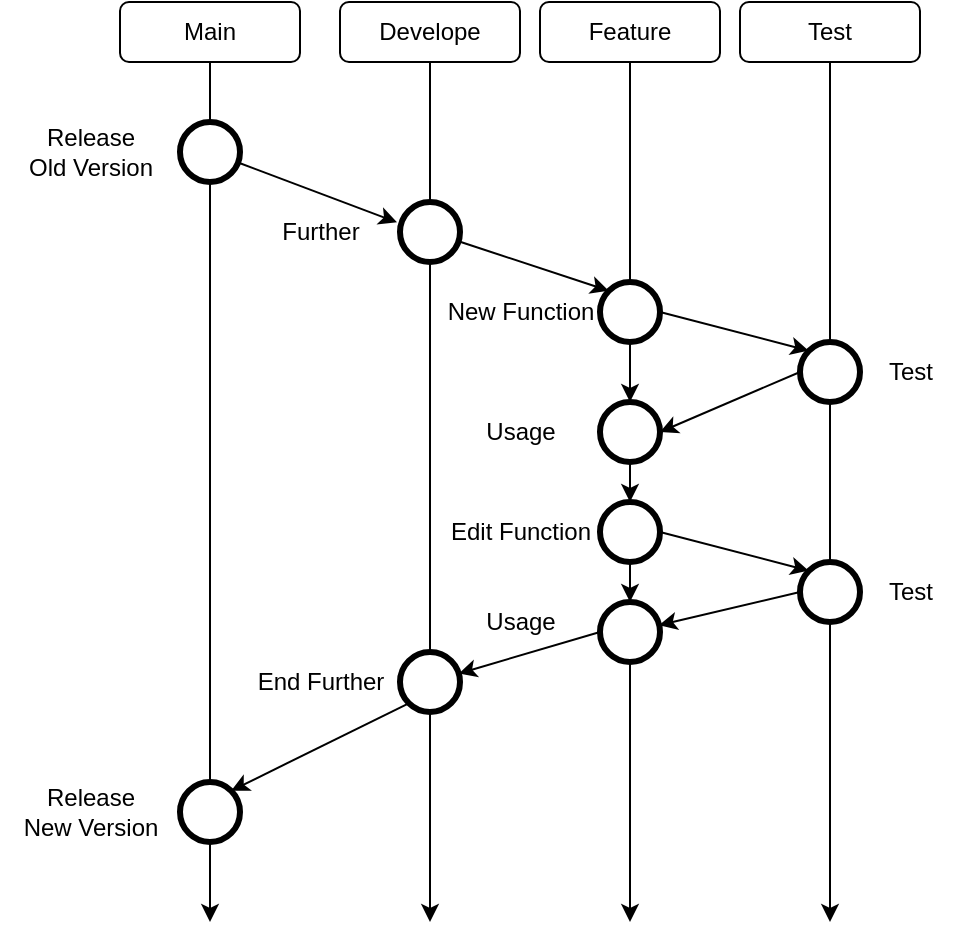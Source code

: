 <mxfile version="20.8.10" type="google"><diagram name="Page-1" id="2a216829-ef6e-dabb-86c1-c78162f3ba2b"><mxGraphModel grid="1" page="1" gridSize="10" guides="1" tooltips="1" connect="1" arrows="1" fold="1" pageScale="1" pageWidth="850" pageHeight="1100" background="none" math="0" shadow="0"><root><mxCell id="0"/><mxCell id="1" parent="0"/><mxCell id="vCc7M-qVXhwPRmDVzS7W-9" style="edgeStyle=orthogonalEdgeStyle;rounded=0;orthogonalLoop=1;jettySize=auto;html=1;startArrow=none;" edge="1" parent="1" source="vCc7M-qVXhwPRmDVzS7W-16"><mxGeometry relative="1" as="geometry"><mxPoint x="125" y="510" as="targetPoint"/></mxGeometry></mxCell><mxCell id="vCc7M-qVXhwPRmDVzS7W-1" value="Main" style="shape=ext;rounded=1;html=1;whiteSpace=wrap;" vertex="1" parent="1"><mxGeometry x="80" y="50" width="90" height="30" as="geometry"/></mxCell><mxCell id="vCc7M-qVXhwPRmDVzS7W-10" style="edgeStyle=orthogonalEdgeStyle;rounded=0;orthogonalLoop=1;jettySize=auto;html=1;startArrow=none;" edge="1" parent="1" source="vCc7M-qVXhwPRmDVzS7W-32"><mxGeometry relative="1" as="geometry"><mxPoint x="235" y="510" as="targetPoint"/></mxGeometry></mxCell><mxCell id="vCc7M-qVXhwPRmDVzS7W-5" value="Develope" style="shape=ext;rounded=1;html=1;whiteSpace=wrap;" vertex="1" parent="1"><mxGeometry x="190" y="50" width="90" height="30" as="geometry"/></mxCell><mxCell id="vCc7M-qVXhwPRmDVzS7W-35" style="edgeStyle=none;rounded=0;orthogonalLoop=1;jettySize=auto;html=1;startArrow=none;" edge="1" parent="1" source="vCc7M-qVXhwPRmDVzS7W-51"><mxGeometry relative="1" as="geometry"><mxPoint x="435" y="510" as="targetPoint"/></mxGeometry></mxCell><mxCell id="vCc7M-qVXhwPRmDVzS7W-8" value="Test" style="shape=ext;rounded=1;html=1;whiteSpace=wrap;" vertex="1" parent="1"><mxGeometry x="390" y="50" width="90" height="30" as="geometry"/></mxCell><mxCell id="vCc7M-qVXhwPRmDVzS7W-13" value="" style="edgeStyle=orthogonalEdgeStyle;rounded=0;orthogonalLoop=1;jettySize=auto;html=1;endArrow=none;" edge="1" parent="1" source="vCc7M-qVXhwPRmDVzS7W-5" target="vCc7M-qVXhwPRmDVzS7W-12"><mxGeometry relative="1" as="geometry"><mxPoint x="235" y="510" as="targetPoint"/><mxPoint x="235" y="80" as="sourcePoint"/></mxGeometry></mxCell><mxCell id="vCc7M-qVXhwPRmDVzS7W-40" style="edgeStyle=none;rounded=0;orthogonalLoop=1;jettySize=auto;html=1;entryX=0.145;entryY=0.145;entryDx=0;entryDy=0;entryPerimeter=0;" edge="1" parent="1" source="vCc7M-qVXhwPRmDVzS7W-12" target="vCc7M-qVXhwPRmDVzS7W-14"><mxGeometry relative="1" as="geometry"><mxPoint x="310" y="190" as="targetPoint"/></mxGeometry></mxCell><mxCell id="vCc7M-qVXhwPRmDVzS7W-61" style="edgeStyle=none;rounded=0;orthogonalLoop=1;jettySize=auto;html=1;exitX=0.5;exitY=1;exitDx=0;exitDy=0;strokeColor=default;endArrow=none;endFill=0;entryX=0.5;entryY=0;entryDx=0;entryDy=0;" edge="1" parent="1" source="vCc7M-qVXhwPRmDVzS7W-12" target="vCc7M-qVXhwPRmDVzS7W-32"><mxGeometry relative="1" as="geometry"><mxPoint x="235.167" y="370" as="targetPoint"/></mxGeometry></mxCell><mxCell id="vCc7M-qVXhwPRmDVzS7W-12" value="" style="shape=mxgraph.bpmn.shape;html=1;verticalLabelPosition=bottom;labelBackgroundColor=#ffffff;verticalAlign=top;perimeter=ellipsePerimeter;outline=end;symbol=general;" vertex="1" parent="1"><mxGeometry x="220" y="150" width="30" height="30" as="geometry"/></mxCell><mxCell id="vCc7M-qVXhwPRmDVzS7W-17" value="" style="edgeStyle=orthogonalEdgeStyle;rounded=0;orthogonalLoop=1;jettySize=auto;html=1;endArrow=none;startArrow=none;" edge="1" parent="1" source="vCc7M-qVXhwPRmDVzS7W-25" target="vCc7M-qVXhwPRmDVzS7W-16"><mxGeometry relative="1" as="geometry"><mxPoint x="125" y="510" as="targetPoint"/><mxPoint x="125" y="80" as="sourcePoint"/></mxGeometry></mxCell><mxCell id="vCc7M-qVXhwPRmDVzS7W-16" value="" style="shape=mxgraph.bpmn.shape;html=1;verticalLabelPosition=bottom;labelBackgroundColor=#ffffff;verticalAlign=top;perimeter=ellipsePerimeter;outline=end;symbol=general;" vertex="1" parent="1"><mxGeometry x="110" y="440" width="30" height="30" as="geometry"/></mxCell><mxCell id="vCc7M-qVXhwPRmDVzS7W-26" value="" style="edgeStyle=orthogonalEdgeStyle;rounded=0;orthogonalLoop=1;jettySize=auto;html=1;endArrow=none;" edge="1" parent="1" source="vCc7M-qVXhwPRmDVzS7W-1" target="vCc7M-qVXhwPRmDVzS7W-25"><mxGeometry relative="1" as="geometry"><mxPoint x="125" y="395" as="targetPoint"/><mxPoint x="125" y="80" as="sourcePoint"/></mxGeometry></mxCell><mxCell id="vCc7M-qVXhwPRmDVzS7W-27" style="edgeStyle=none;rounded=0;orthogonalLoop=1;jettySize=auto;html=1;entryX=-0.05;entryY=0.339;entryDx=0;entryDy=0;entryPerimeter=0;" edge="1" parent="1" source="vCc7M-qVXhwPRmDVzS7W-25" target="vCc7M-qVXhwPRmDVzS7W-12"><mxGeometry relative="1" as="geometry"/></mxCell><mxCell id="vCc7M-qVXhwPRmDVzS7W-25" value="" style="shape=mxgraph.bpmn.shape;html=1;verticalLabelPosition=bottom;labelBackgroundColor=#ffffff;verticalAlign=top;perimeter=ellipsePerimeter;outline=end;symbol=general;" vertex="1" parent="1"><mxGeometry x="110" y="110" width="30" height="30" as="geometry"/></mxCell><mxCell id="vCc7M-qVXhwPRmDVzS7W-62" style="edgeStyle=none;curved=1;orthogonalLoop=1;jettySize=auto;html=1;exitX=0.145;exitY=0.855;exitDx=0;exitDy=0;exitPerimeter=0;entryX=0.855;entryY=0.145;entryDx=0;entryDy=0;entryPerimeter=0;strokeColor=default;endArrow=classic;endFill=1;" edge="1" parent="1" source="vCc7M-qVXhwPRmDVzS7W-32" target="vCc7M-qVXhwPRmDVzS7W-16"><mxGeometry relative="1" as="geometry"/></mxCell><mxCell id="vCc7M-qVXhwPRmDVzS7W-32" value="" style="shape=mxgraph.bpmn.shape;html=1;verticalLabelPosition=bottom;labelBackgroundColor=#ffffff;verticalAlign=top;perimeter=ellipsePerimeter;outline=end;symbol=general;" vertex="1" parent="1"><mxGeometry x="220" y="375" width="30" height="30" as="geometry"/></mxCell><mxCell id="vCc7M-qVXhwPRmDVzS7W-36" value="Feature" style="shape=ext;rounded=1;html=1;whiteSpace=wrap;" vertex="1" parent="1"><mxGeometry x="290" y="50" width="90" height="30" as="geometry"/></mxCell><mxCell id="vCc7M-qVXhwPRmDVzS7W-37" style="edgeStyle=none;rounded=0;orthogonalLoop=1;jettySize=auto;html=1;startArrow=none;" edge="1" parent="1" source="vCc7M-qVXhwPRmDVzS7W-53"><mxGeometry relative="1" as="geometry"><mxPoint x="335" y="510" as="targetPoint"/></mxGeometry></mxCell><mxCell id="vCc7M-qVXhwPRmDVzS7W-38" value="" style="edgeStyle=none;rounded=0;orthogonalLoop=1;jettySize=auto;html=1;endArrow=none;" edge="1" parent="1" source="vCc7M-qVXhwPRmDVzS7W-36" target="vCc7M-qVXhwPRmDVzS7W-14"><mxGeometry relative="1" as="geometry"><mxPoint x="335" y="510" as="targetPoint"/><mxPoint x="335" y="80" as="sourcePoint"/></mxGeometry></mxCell><mxCell id="vCc7M-qVXhwPRmDVzS7W-46" style="edgeStyle=none;rounded=0;orthogonalLoop=1;jettySize=auto;html=1;exitX=1;exitY=0.5;exitDx=0;exitDy=0;entryX=0.145;entryY=0.145;entryDx=0;entryDy=0;entryPerimeter=0;" edge="1" parent="1" source="vCc7M-qVXhwPRmDVzS7W-14" target="vCc7M-qVXhwPRmDVzS7W-41"><mxGeometry relative="1" as="geometry"/></mxCell><mxCell id="vCc7M-qVXhwPRmDVzS7W-57" style="edgeStyle=none;rounded=0;orthogonalLoop=1;jettySize=auto;html=1;exitX=0.5;exitY=1;exitDx=0;exitDy=0;entryX=0.5;entryY=0;entryDx=0;entryDy=0;" edge="1" parent="1" source="vCc7M-qVXhwPRmDVzS7W-14" target="vCc7M-qVXhwPRmDVzS7W-30"><mxGeometry relative="1" as="geometry"/></mxCell><mxCell id="vCc7M-qVXhwPRmDVzS7W-14" value="" style="shape=mxgraph.bpmn.shape;html=1;verticalLabelPosition=bottom;labelBackgroundColor=#ffffff;verticalAlign=top;perimeter=ellipsePerimeter;outline=end;symbol=general;" vertex="1" parent="1"><mxGeometry x="320" y="190" width="30" height="30" as="geometry"/></mxCell><mxCell id="vCc7M-qVXhwPRmDVzS7W-42" value="" style="edgeStyle=none;rounded=0;orthogonalLoop=1;jettySize=auto;html=1;endArrow=none;" edge="1" parent="1" source="vCc7M-qVXhwPRmDVzS7W-8" target="vCc7M-qVXhwPRmDVzS7W-41"><mxGeometry relative="1" as="geometry"><mxPoint x="435" y="510" as="targetPoint"/><mxPoint x="435" y="80" as="sourcePoint"/></mxGeometry></mxCell><mxCell id="vCc7M-qVXhwPRmDVzS7W-48" style="edgeStyle=none;rounded=0;orthogonalLoop=1;jettySize=auto;html=1;exitX=0;exitY=0.5;exitDx=0;exitDy=0;entryX=1;entryY=0.5;entryDx=0;entryDy=0;" edge="1" parent="1" source="vCc7M-qVXhwPRmDVzS7W-41" target="vCc7M-qVXhwPRmDVzS7W-30"><mxGeometry relative="1" as="geometry"/></mxCell><mxCell id="vCc7M-qVXhwPRmDVzS7W-41" value="" style="shape=mxgraph.bpmn.shape;html=1;verticalLabelPosition=bottom;labelBackgroundColor=#ffffff;verticalAlign=top;perimeter=ellipsePerimeter;outline=end;symbol=general;" vertex="1" parent="1"><mxGeometry x="420" y="220" width="30" height="30" as="geometry"/></mxCell><mxCell id="vCc7M-qVXhwPRmDVzS7W-58" style="edgeStyle=none;rounded=0;orthogonalLoop=1;jettySize=auto;html=1;exitX=0.5;exitY=1;exitDx=0;exitDy=0;entryX=0.5;entryY=0;entryDx=0;entryDy=0;" edge="1" parent="1" source="vCc7M-qVXhwPRmDVzS7W-30" target="vCc7M-qVXhwPRmDVzS7W-49"><mxGeometry relative="1" as="geometry"/></mxCell><mxCell id="vCc7M-qVXhwPRmDVzS7W-30" value="" style="shape=mxgraph.bpmn.shape;html=1;verticalLabelPosition=bottom;labelBackgroundColor=#ffffff;verticalAlign=top;perimeter=ellipsePerimeter;outline=end;symbol=general;" vertex="1" parent="1"><mxGeometry x="320" y="250" width="30" height="30" as="geometry"/></mxCell><mxCell id="vCc7M-qVXhwPRmDVzS7W-55" style="edgeStyle=none;rounded=0;orthogonalLoop=1;jettySize=auto;html=1;exitX=1;exitY=0.5;exitDx=0;exitDy=0;entryX=0.145;entryY=0.145;entryDx=0;entryDy=0;entryPerimeter=0;" edge="1" parent="1" source="vCc7M-qVXhwPRmDVzS7W-49" target="vCc7M-qVXhwPRmDVzS7W-51"><mxGeometry relative="1" as="geometry"/></mxCell><mxCell id="vCc7M-qVXhwPRmDVzS7W-59" style="edgeStyle=none;rounded=0;orthogonalLoop=1;jettySize=auto;html=1;exitX=0.5;exitY=1;exitDx=0;exitDy=0;entryX=0.5;entryY=0;entryDx=0;entryDy=0;" edge="1" parent="1" source="vCc7M-qVXhwPRmDVzS7W-49" target="vCc7M-qVXhwPRmDVzS7W-53"><mxGeometry relative="1" as="geometry"/></mxCell><mxCell id="vCc7M-qVXhwPRmDVzS7W-49" value="" style="shape=mxgraph.bpmn.shape;html=1;verticalLabelPosition=bottom;labelBackgroundColor=#ffffff;verticalAlign=top;perimeter=ellipsePerimeter;outline=end;symbol=general;" vertex="1" parent="1"><mxGeometry x="320" y="300" width="30" height="30" as="geometry"/></mxCell><mxCell id="vCc7M-qVXhwPRmDVzS7W-52" value="" style="edgeStyle=none;rounded=0;orthogonalLoop=1;jettySize=auto;html=1;startArrow=none;endArrow=none;" edge="1" parent="1" source="vCc7M-qVXhwPRmDVzS7W-41" target="vCc7M-qVXhwPRmDVzS7W-51"><mxGeometry relative="1" as="geometry"><mxPoint x="435" y="510" as="targetPoint"/><mxPoint x="435" y="250" as="sourcePoint"/></mxGeometry></mxCell><mxCell id="vCc7M-qVXhwPRmDVzS7W-56" style="edgeStyle=none;rounded=0;orthogonalLoop=1;jettySize=auto;html=1;exitX=0;exitY=0.5;exitDx=0;exitDy=0;" edge="1" parent="1" source="vCc7M-qVXhwPRmDVzS7W-51" target="vCc7M-qVXhwPRmDVzS7W-53"><mxGeometry relative="1" as="geometry"/></mxCell><mxCell id="vCc7M-qVXhwPRmDVzS7W-51" value="" style="shape=mxgraph.bpmn.shape;html=1;verticalLabelPosition=bottom;labelBackgroundColor=#ffffff;verticalAlign=top;perimeter=ellipsePerimeter;outline=end;symbol=general;" vertex="1" parent="1"><mxGeometry x="420" y="330" width="30" height="30" as="geometry"/></mxCell><mxCell id="vCc7M-qVXhwPRmDVzS7W-60" style="edgeStyle=none;rounded=0;orthogonalLoop=1;jettySize=auto;html=1;exitX=0;exitY=0.5;exitDx=0;exitDy=0;" edge="1" parent="1" source="vCc7M-qVXhwPRmDVzS7W-53" target="vCc7M-qVXhwPRmDVzS7W-32"><mxGeometry relative="1" as="geometry"/></mxCell><mxCell id="vCc7M-qVXhwPRmDVzS7W-53" value="" style="shape=mxgraph.bpmn.shape;html=1;verticalLabelPosition=bottom;labelBackgroundColor=#ffffff;verticalAlign=top;perimeter=ellipsePerimeter;outline=end;symbol=general;" vertex="1" parent="1"><mxGeometry x="320" y="350" width="30" height="30" as="geometry"/></mxCell><mxCell id="vCc7M-qVXhwPRmDVzS7W-63" value="Release&lt;br&gt;New Version" style="text;html=1;align=center;verticalAlign=middle;resizable=0;points=[];autosize=1;strokeColor=none;fillColor=none;" vertex="1" parent="1"><mxGeometry x="20" y="435" width="90" height="40" as="geometry"/></mxCell><mxCell id="vCc7M-qVXhwPRmDVzS7W-64" value="Release&lt;br&gt;Old Version" style="text;html=1;align=center;verticalAlign=middle;resizable=0;points=[];autosize=1;strokeColor=none;fillColor=none;" vertex="1" parent="1"><mxGeometry x="20" y="105" width="90" height="40" as="geometry"/></mxCell><mxCell id="vCc7M-qVXhwPRmDVzS7W-65" value="Further" style="text;html=1;align=center;verticalAlign=middle;resizable=0;points=[];autosize=1;strokeColor=none;fillColor=none;" vertex="1" parent="1"><mxGeometry x="150" y="150" width="60" height="30" as="geometry"/></mxCell><mxCell id="vCc7M-qVXhwPRmDVzS7W-67" value="End Further" style="text;html=1;align=center;verticalAlign=middle;resizable=0;points=[];autosize=1;strokeColor=none;fillColor=none;" vertex="1" parent="1"><mxGeometry x="135" y="375" width="90" height="30" as="geometry"/></mxCell><mxCell id="vCc7M-qVXhwPRmDVzS7W-68" value="New Function" style="text;html=1;align=center;verticalAlign=middle;resizable=0;points=[];autosize=1;strokeColor=none;fillColor=none;" vertex="1" parent="1"><mxGeometry x="230" y="190" width="100" height="30" as="geometry"/></mxCell><mxCell id="vCc7M-qVXhwPRmDVzS7W-69" value="Test" style="text;html=1;align=center;verticalAlign=middle;resizable=0;points=[];autosize=1;strokeColor=none;fillColor=none;" vertex="1" parent="1"><mxGeometry x="450" y="220" width="50" height="30" as="geometry"/></mxCell><mxCell id="vCc7M-qVXhwPRmDVzS7W-70" value="Usage" style="text;html=1;align=center;verticalAlign=middle;resizable=0;points=[];autosize=1;strokeColor=none;fillColor=none;" vertex="1" parent="1"><mxGeometry x="250" y="250" width="60" height="30" as="geometry"/></mxCell><mxCell id="vCc7M-qVXhwPRmDVzS7W-71" value="Edit Function" style="text;html=1;align=center;verticalAlign=middle;resizable=0;points=[];autosize=1;strokeColor=none;fillColor=none;" vertex="1" parent="1"><mxGeometry x="235" y="300" width="90" height="30" as="geometry"/></mxCell><mxCell id="vCc7M-qVXhwPRmDVzS7W-73" value="Usage" style="text;html=1;align=center;verticalAlign=middle;resizable=0;points=[];autosize=1;strokeColor=none;fillColor=none;" vertex="1" parent="1"><mxGeometry x="250" y="345" width="60" height="30" as="geometry"/></mxCell><mxCell id="vCc7M-qVXhwPRmDVzS7W-74" value="Test" style="text;html=1;align=center;verticalAlign=middle;resizable=0;points=[];autosize=1;strokeColor=none;fillColor=none;" vertex="1" parent="1"><mxGeometry x="450" y="330" width="50" height="30" as="geometry"/></mxCell></root></mxGraphModel></diagram></mxfile>
